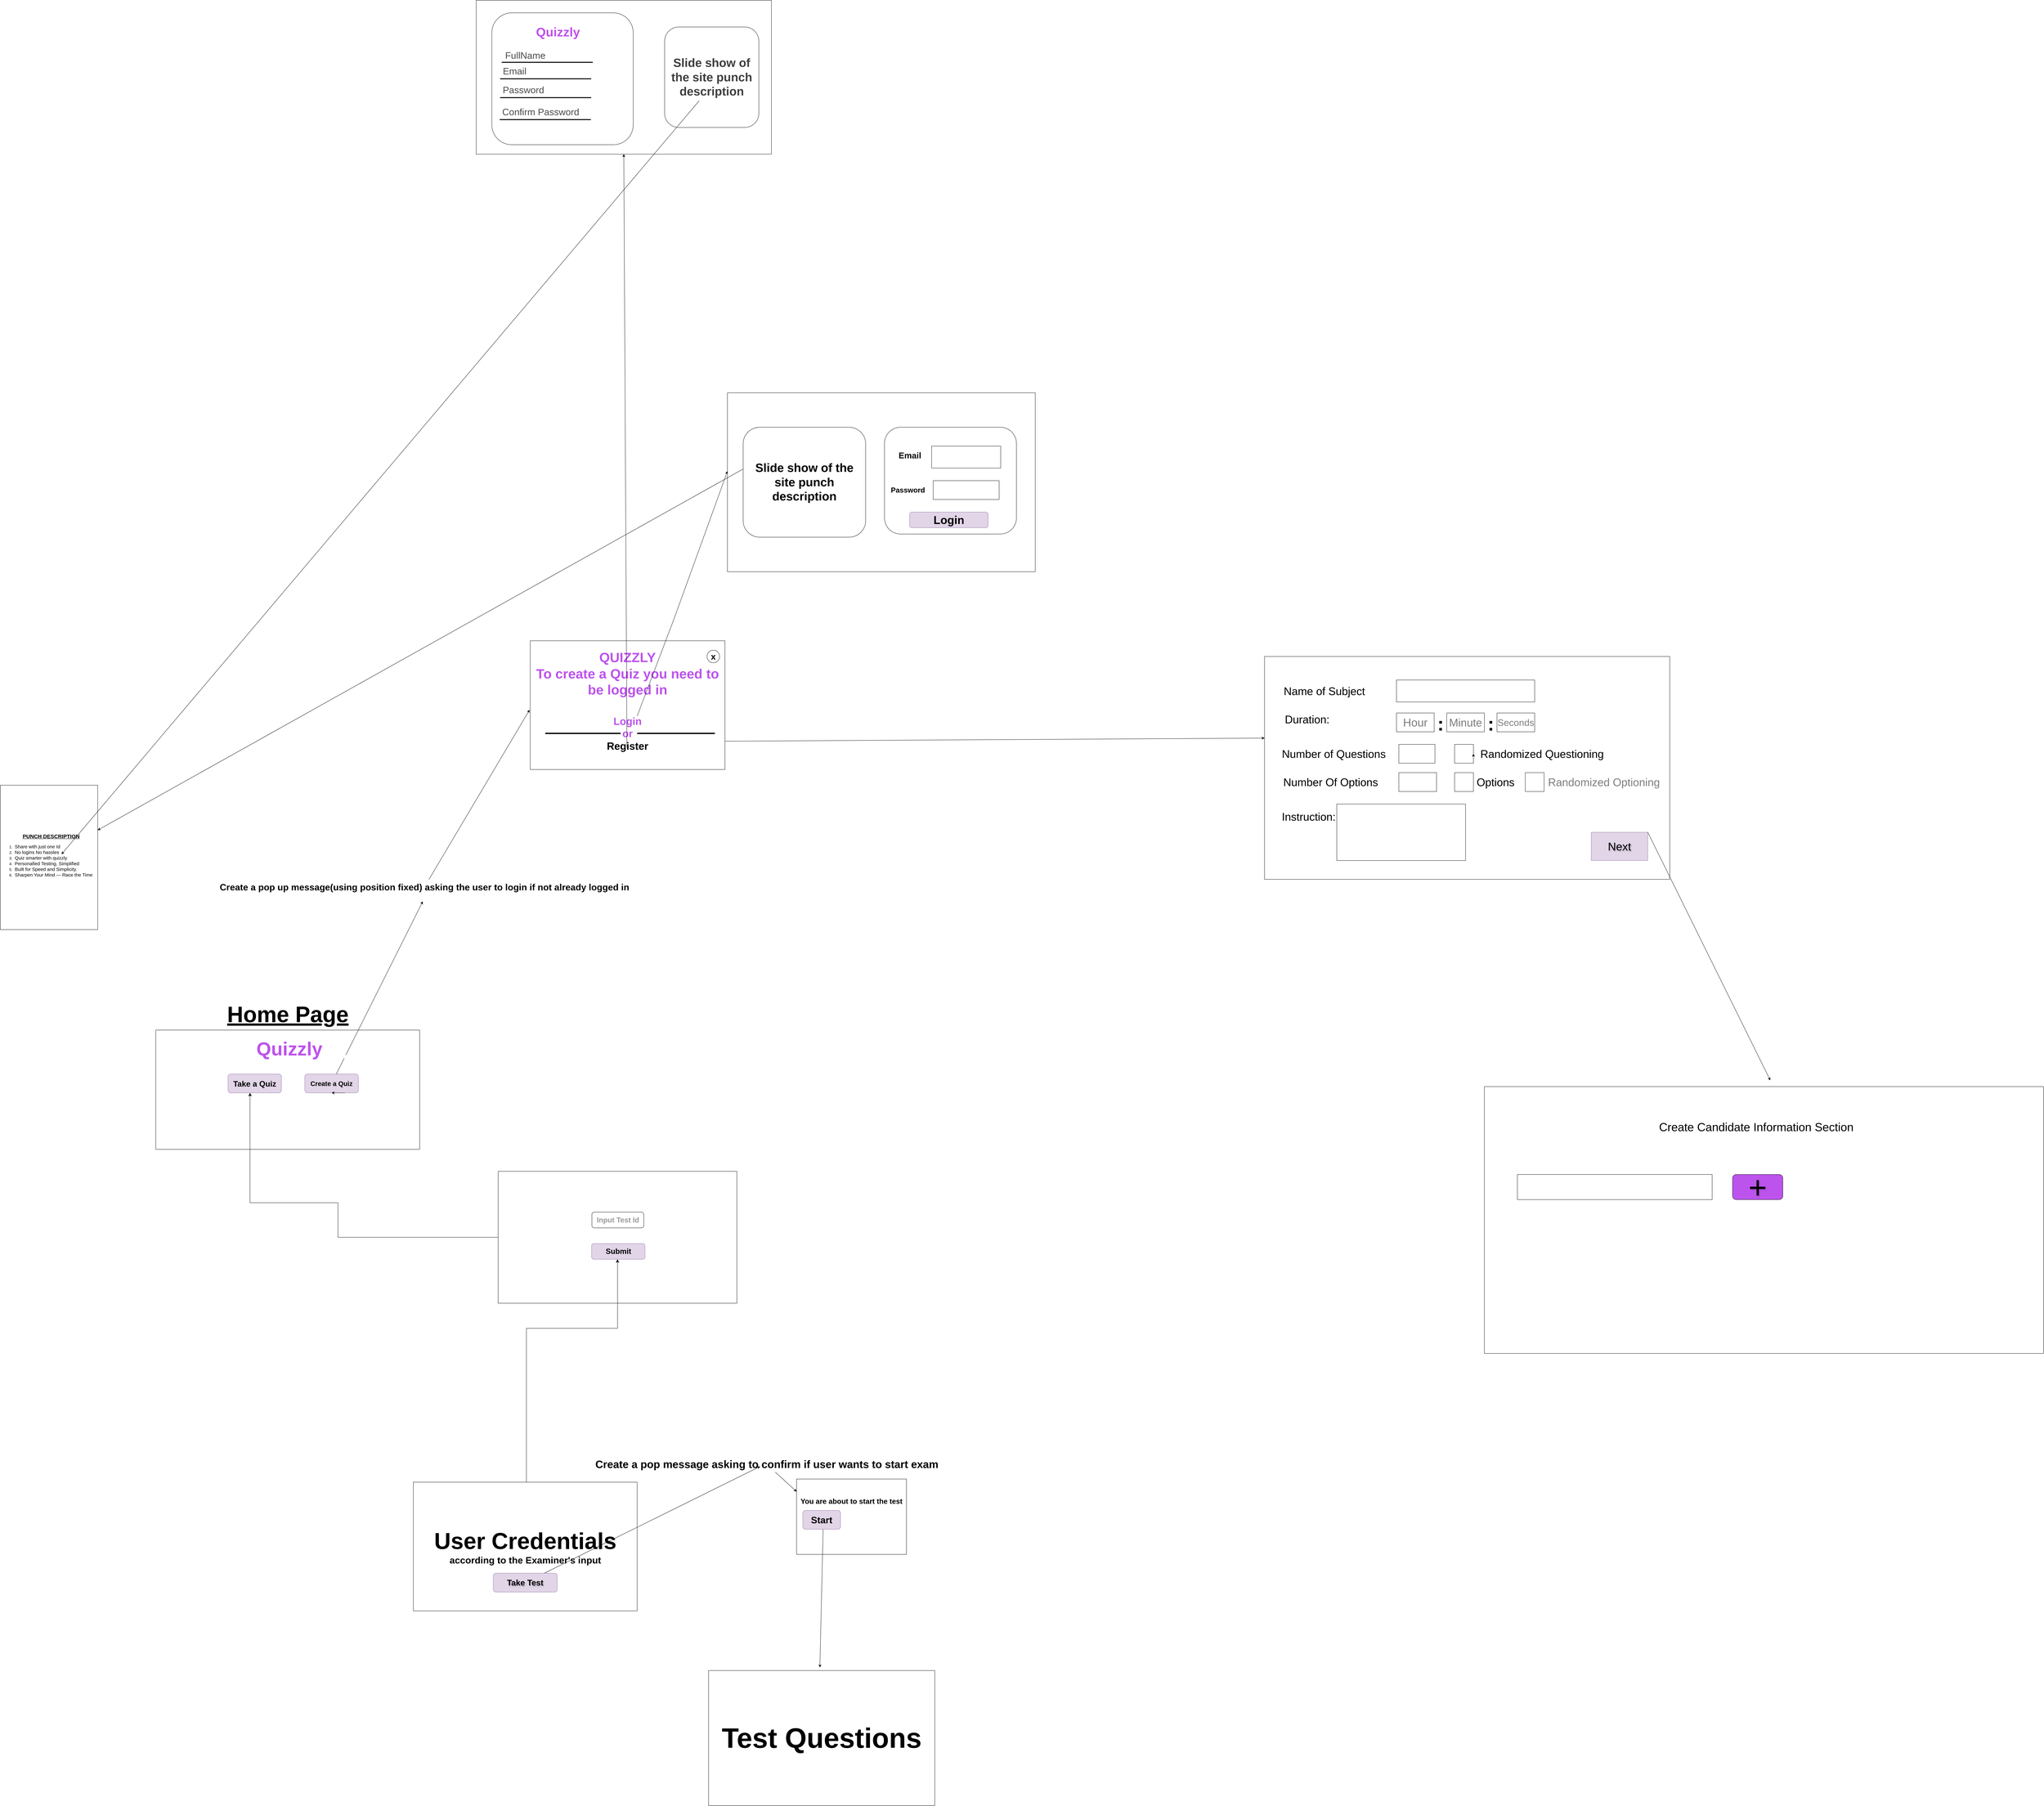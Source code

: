 <mxfile>
    <diagram id="FtZwuHDRZwKv884Sw9SH" name="Page-1">
        <mxGraphModel dx="2177" dy="4640" grid="1" gridSize="10" guides="1" tooltips="1" connect="1" arrows="1" fold="1" page="1" pageScale="1" pageWidth="850" pageHeight="1100" math="0" shadow="0">
            <root>
                <mxCell id="0"/>
                <mxCell id="1" parent="0"/>
                <mxCell id="2" value="" style="rounded=0;whiteSpace=wrap;html=1;" parent="1" vertex="1">
                    <mxGeometry x="70.01" y="90" width="840" height="380" as="geometry"/>
                </mxCell>
                <mxCell id="3" value="Take a Quiz" style="rounded=1;whiteSpace=wrap;html=1;fillColor=#e1d5e7;strokeColor=#9673a6;fontStyle=1;fontSize=25;" parent="1" vertex="1">
                    <mxGeometry x="300" y="230" width="170" height="60" as="geometry"/>
                </mxCell>
                <mxCell id="61" value="" style="edgeStyle=none;html=1;" parent="1" source="4" edge="1">
                    <mxGeometry relative="1" as="geometry">
                        <mxPoint x="920" y="-319.768" as="targetPoint"/>
                    </mxGeometry>
                </mxCell>
                <mxCell id="4" value="Create a Quiz" style="rounded=1;whiteSpace=wrap;html=1;fillColor=#e1d5e7;strokeColor=#9673a6;fontStyle=1;fontSize=21;" parent="1" vertex="1">
                    <mxGeometry x="544.38" y="230" width="170.62" height="60" as="geometry"/>
                </mxCell>
                <mxCell id="31" value="&lt;span&gt;&lt;b&gt;Quizzly&lt;/b&gt;&lt;/span&gt;" style="rounded=0;whiteSpace=wrap;html=1;dashed=1;dashPattern=1 4;strokeColor=none;glass=0;fontColor=#BD53ED;fontSize=60;labelBorderColor=none;" parent="1" vertex="1">
                    <mxGeometry x="316.25" y="120" width="358.75" height="60" as="geometry"/>
                </mxCell>
                <mxCell id="34" value="" style="edgeStyle=segmentEdgeStyle;endArrow=classic;html=1;curved=0;rounded=0;endSize=8;startSize=8;" parent="1" edge="1">
                    <mxGeometry width="50" height="50" relative="1" as="geometry">
                        <mxPoint x="1160" y="750" as="sourcePoint"/>
                        <mxPoint x="370" y="290" as="targetPoint"/>
                        <Array as="points">
                            <mxPoint x="650" y="640"/>
                            <mxPoint x="370" y="640"/>
                        </Array>
                    </mxGeometry>
                </mxCell>
                <mxCell id="36" value="" style="rounded=0;whiteSpace=wrap;html=1;" parent="1" vertex="1">
                    <mxGeometry x="1160" y="540" width="760" height="420" as="geometry"/>
                </mxCell>
                <mxCell id="37" value="&lt;b&gt;&lt;font style=&quot;font-size: 23px;&quot;&gt;Input Test Id&lt;/font&gt;&lt;/b&gt;" style="rounded=1;html=1;labelBorderColor=none;whiteSpace=wrap;textOpacity=40;" parent="1" vertex="1">
                    <mxGeometry x="1458.5" y="670" width="165" height="50" as="geometry"/>
                </mxCell>
                <mxCell id="38" value="&lt;span style=&quot;font-size: 24px;&quot;&gt;&lt;b&gt;Submit&lt;/b&gt;&lt;/span&gt;" style="rounded=1;whiteSpace=wrap;html=1;fillColor=#e1d5e7;strokeColor=#9673a6;" parent="1" vertex="1">
                    <mxGeometry x="1457.5" y="770" width="170" height="50" as="geometry"/>
                </mxCell>
                <mxCell id="40" value="" style="edgeStyle=segmentEdgeStyle;endArrow=classic;html=1;curved=0;rounded=0;endSize=8;startSize=8;" parent="1" edge="1">
                    <mxGeometry width="50" height="50" relative="1" as="geometry">
                        <mxPoint x="1250" y="1532.792" as="sourcePoint"/>
                        <mxPoint x="1540" y="820" as="targetPoint"/>
                        <Array as="points">
                            <mxPoint x="1540" y="1040"/>
                        </Array>
                    </mxGeometry>
                </mxCell>
                <mxCell id="43" value="&lt;font style=&quot;&quot;&gt;&lt;b style=&quot;&quot;&gt;&lt;span style=&quot;font-size: 73px;&quot;&gt;User Credentials&lt;/span&gt;&lt;br&gt;&lt;font style=&quot;font-size: 30px;&quot;&gt;according to the Examiner&#39;s input&lt;/font&gt;&lt;/b&gt;&lt;/font&gt;" style="rounded=0;whiteSpace=wrap;html=1;" parent="1" vertex="1">
                    <mxGeometry x="890" y="1530" width="712.5" height="410" as="geometry"/>
                </mxCell>
                <mxCell id="47" value="&lt;font style=&quot;font-size: 71px;&quot;&gt;&lt;b&gt;&lt;u&gt;Home Page&lt;/u&gt;&lt;/b&gt;&lt;/font&gt;" style="text;html=1;align=center;verticalAlign=middle;resizable=0;points=[];autosize=1;strokeColor=none;fillColor=none;" parent="1" vertex="1">
                    <mxGeometry x="285.01" y="-10" width="410" height="100" as="geometry"/>
                </mxCell>
                <mxCell id="52" style="edgeStyle=none;html=1;fontStyle=1;fontSize=18;" parent="1" source="48" edge="1">
                    <mxGeometry relative="1" as="geometry">
                        <mxPoint x="1994.022" y="1480" as="targetPoint"/>
                    </mxGeometry>
                </mxCell>
                <mxCell id="48" value="&lt;font style=&quot;font-size: 26px;&quot;&gt;Take Test&lt;/font&gt;" style="rounded=1;whiteSpace=wrap;html=1;textShadow=1;fillColor=#e1d5e7;strokeColor=#9673a6;fontStyle=1" parent="1" vertex="1">
                    <mxGeometry x="1144.38" y="1820" width="203.75" height="60" as="geometry"/>
                </mxCell>
                <mxCell id="54" style="edgeStyle=none;html=1;" parent="1" source="53" edge="1">
                    <mxGeometry relative="1" as="geometry">
                        <mxPoint x="2110" y="1560.0" as="targetPoint"/>
                    </mxGeometry>
                </mxCell>
                <mxCell id="53" value="&lt;font style=&quot;font-size: 34px;&quot;&gt;&lt;b&gt;Create a pop message asking to confirm if user wants to start exam&lt;/b&gt;&lt;/font&gt;" style="text;html=1;align=center;verticalAlign=middle;resizable=0;points=[];autosize=1;strokeColor=none;fillColor=none;labelPosition=center;verticalLabelPosition=middle;fontSize=13;" parent="1" vertex="1">
                    <mxGeometry x="1455" y="1448" width="1120" height="50" as="geometry"/>
                </mxCell>
                <mxCell id="55" value="&lt;font style=&quot;font-size: 23px;&quot;&gt;&lt;b style=&quot;&quot;&gt;You are about to start the test&lt;/b&gt;&lt;/font&gt;&lt;div&gt;&lt;br&gt;&lt;/div&gt;&lt;div&gt;&lt;font style=&quot;font-size: 23px;&quot;&gt;&lt;b style=&quot;&quot;&gt;&lt;br&gt;&lt;/b&gt;&lt;/font&gt;&lt;/div&gt;&lt;div&gt;&lt;font style=&quot;font-size: 23px;&quot;&gt;&lt;b style=&quot;&quot;&gt;&lt;br&gt;&lt;/b&gt;&lt;/font&gt;&lt;/div&gt;&lt;div&gt;&lt;br&gt;&lt;/div&gt;&lt;div&gt;&lt;br&gt;&lt;/div&gt;" style="rounded=0;whiteSpace=wrap;html=1;" parent="1" vertex="1">
                    <mxGeometry x="2110" y="1520" width="350" height="240" as="geometry"/>
                </mxCell>
                <mxCell id="57" style="edgeStyle=none;html=1;" parent="1" edge="1">
                    <mxGeometry relative="1" as="geometry">
                        <mxPoint x="2184.226" y="2120" as="targetPoint"/>
                        <mxPoint x="2194.558" y="1680" as="sourcePoint"/>
                    </mxGeometry>
                </mxCell>
                <mxCell id="56" value="&lt;font style=&quot;font-size: 30px;&quot;&gt;&lt;b&gt;Start&lt;/b&gt;&lt;/font&gt;" style="rounded=1;whiteSpace=wrap;html=1;fillColor=#e1d5e7;strokeColor=#9673a6;" parent="1" vertex="1">
                    <mxGeometry x="2130" y="1620" width="120" height="60" as="geometry"/>
                </mxCell>
                <mxCell id="59" value="&lt;b&gt;&lt;font style=&quot;font-size: 89px;&quot;&gt;Test Questions&lt;/font&gt;&lt;/b&gt;" style="rounded=0;whiteSpace=wrap;html=1;" parent="1" vertex="1">
                    <mxGeometry x="1830" y="2130" width="720" height="430" as="geometry"/>
                </mxCell>
                <mxCell id="63" value="&lt;div style=&quot;text-align: center;&quot;&gt;&lt;span style=&quot;background-color: transparent;&quot;&gt;&lt;font style=&quot;font-size: 17px;&quot;&gt;&amp;nbsp; &amp;nbsp; &amp;nbsp;&lt;b&gt;&lt;u&gt;PUNCH DESCRIPTION&lt;/u&gt;&lt;/b&gt;&lt;/font&gt;&lt;/span&gt;&lt;/div&gt;&lt;div style=&quot;&quot;&gt;&lt;ol&gt;&lt;li&gt;&lt;font style=&quot;font-size: 15px;&quot;&gt;&amp;nbsp;Share with just one Id&lt;/font&gt;&lt;/li&gt;&lt;li&gt;&lt;font style=&quot;font-size: 15px;&quot;&gt;&amp;nbsp;No logins No hassles&lt;/font&gt;&lt;/li&gt;&lt;li&gt;&lt;font style=&quot;font-size: 15px;&quot;&gt;&amp;nbsp;Quiz smarter with quizzly&lt;/font&gt;&lt;/li&gt;&lt;li&gt;&lt;font style=&quot;font-size: 15px;&quot;&gt;&amp;nbsp;Personafied Testing, Simplified&lt;/font&gt;&lt;/li&gt;&lt;li&gt;&lt;font style=&quot;font-size: 15px;&quot;&gt;&amp;nbsp;Built for Speed and Simplicity.&lt;br&gt;&lt;/font&gt;&lt;/li&gt;&lt;li&gt;&lt;font style=&quot;font-size: 15px;&quot;&gt;&lt;font style=&quot;&quot;&gt;&amp;nbsp;Sharpen Your Mind — Race the Time&lt;/font&gt;&amp;nbsp;&lt;/font&gt;&lt;/li&gt;&lt;/ol&gt;&lt;/div&gt;" style="whiteSpace=wrap;html=1;align=left;" parent="1" vertex="1">
                    <mxGeometry x="-425" y="-690" width="310" height="460" as="geometry"/>
                </mxCell>
                <mxCell id="66" style="edgeStyle=none;html=1;" parent="1" source="64" edge="1">
                    <mxGeometry relative="1" as="geometry">
                        <mxPoint x="1260" y="-930" as="targetPoint"/>
                    </mxGeometry>
                </mxCell>
                <mxCell id="64" value="&lt;font style=&quot;font-size: 29px;&quot;&gt;&lt;b style=&quot;&quot;&gt;Create a pop up message(using position fixed) asking the user to login if not already logged in&lt;/b&gt;&lt;/font&gt;" style="text;html=1;align=center;verticalAlign=middle;resizable=0;points=[];autosize=1;strokeColor=none;fillColor=none;" parent="1" vertex="1">
                    <mxGeometry x="260" y="-390" width="1330" height="50" as="geometry"/>
                </mxCell>
                <mxCell id="68" value="&lt;font style=&quot;font-size: 19px;&quot;&gt;&lt;b style=&quot;&quot;&gt;X&lt;/b&gt;&lt;/font&gt;" style="ellipse;whiteSpace=wrap;html=1;aspect=fixed;" parent="1" vertex="1">
                    <mxGeometry x="1830" y="-1090" width="30" height="30" as="geometry"/>
                </mxCell>
                <mxCell id="74" value="" style="shape=link;html=1;" parent="1" source="67" edge="1">
                    <mxGeometry width="100" relative="1" as="geometry">
                        <mxPoint x="1560" y="-840" as="sourcePoint"/>
                        <mxPoint x="1660" y="-840" as="targetPoint"/>
                        <Array as="points">
                            <mxPoint x="1610" y="-840"/>
                        </Array>
                    </mxGeometry>
                </mxCell>
                <mxCell id="75" value="" style="shape=link;html=1;" parent="1" target="67" edge="1">
                    <mxGeometry width="100" relative="1" as="geometry">
                        <mxPoint x="1560" y="-840" as="sourcePoint"/>
                        <mxPoint x="1660" y="-840" as="targetPoint"/>
                        <Array as="points"/>
                    </mxGeometry>
                </mxCell>
                <mxCell id="118" style="edgeStyle=none;html=1;exitX=1;exitY=1;exitDx=0;exitDy=0;fontSize=35;fontStyle=1" parent="1" edge="1">
                    <mxGeometry relative="1" as="geometry">
                        <mxPoint x="3600.003" y="-840" as="targetPoint"/>
                        <mxPoint x="1877.73" y="-830" as="sourcePoint"/>
                    </mxGeometry>
                </mxCell>
                <mxCell id="67" value="&lt;div&gt;&lt;b style=&quot;&quot;&gt;&lt;font style=&quot;color: rgb(189, 83, 237); font-size: 43px;&quot;&gt;&lt;br&gt;&lt;/font&gt;&lt;/b&gt;&lt;/div&gt;&lt;b style=&quot;&quot;&gt;&lt;font style=&quot;color: rgb(189, 83, 237); font-size: 43px;&quot;&gt;QUIZZLY&lt;/font&gt;&lt;/b&gt;&lt;div&gt;&lt;font color=&quot;#bd53ed&quot;&gt;&lt;span style=&quot;font-size: 43px;&quot;&gt;&lt;b&gt;To create a Quiz you need to be logged in&lt;/b&gt;&lt;/span&gt;&lt;/font&gt;&lt;/div&gt;&lt;div&gt;&lt;div&gt;&lt;br&gt;&lt;/div&gt;&lt;div&gt;&lt;font style=&quot;font-size: 33px; color: rgb(189, 83, 237);&quot;&gt;&lt;b&gt;&lt;br&gt;&lt;/b&gt;&lt;/font&gt;&lt;/div&gt;&lt;div&gt;&lt;font style=&quot;font-size: 33px; color: rgb(189, 83, 237);&quot;&gt;&lt;b&gt;Login&lt;/b&gt;&lt;/font&gt;&lt;/div&gt;&lt;div&gt;&lt;font style=&quot;font-size: 33px; color: rgb(189, 83, 237);&quot;&gt;&lt;b&gt;or&lt;/b&gt;&lt;/font&gt;&lt;/div&gt;&lt;div&gt;&lt;font style=&quot;font-size: 33px;&quot;&gt;&lt;b&gt;Register&lt;/b&gt;&lt;/font&gt;&lt;/div&gt;&lt;/div&gt;&lt;div&gt;&lt;font style=&quot;font-size: 33px;&quot;&gt;&lt;b&gt;&lt;br&gt;&lt;/b&gt;&lt;/font&gt;&lt;/div&gt;&lt;div&gt;&lt;font style=&quot;font-size: 33px;&quot;&gt;&lt;b&gt;&lt;br&gt;&lt;/b&gt;&lt;/font&gt;&lt;/div&gt;" style="whiteSpace=wrap;html=1;" parent="1" vertex="1">
                    <mxGeometry x="1262" y="-1150" width="620" height="410" as="geometry"/>
                </mxCell>
                <mxCell id="78" value="" style="line;strokeWidth=4;html=1;perimeter=backbonePerimeter;points=[];outlineConnect=0;" parent="1" vertex="1">
                    <mxGeometry x="1310" y="-860" width="240" height="10" as="geometry"/>
                </mxCell>
                <mxCell id="80" value="" style="line;strokeWidth=4;html=1;perimeter=backbonePerimeter;points=[];outlineConnect=0;" parent="1" vertex="1">
                    <mxGeometry x="1602.5" y="-860" width="247.5" height="10" as="geometry"/>
                </mxCell>
                <mxCell id="81" value="&lt;font style=&quot;font-size: 28px;&quot;&gt;&lt;b&gt;x&lt;/b&gt;&lt;/font&gt;" style="ellipse;whiteSpace=wrap;html=1;aspect=fixed;" parent="1" vertex="1">
                    <mxGeometry x="1825" y="-1120" width="40" height="40" as="geometry"/>
                </mxCell>
                <mxCell id="82" value="" style="endArrow=classic;html=1;" parent="1" edge="1">
                    <mxGeometry width="50" height="50" relative="1" as="geometry">
                        <mxPoint x="1602.5" y="-910" as="sourcePoint"/>
                        <mxPoint x="1890" y="-1690" as="targetPoint"/>
                        <Array as="points">
                            <mxPoint x="1720" y="-1220"/>
                        </Array>
                    </mxGeometry>
                </mxCell>
                <mxCell id="83" value="" style="rounded=0;whiteSpace=wrap;html=1;" parent="1" vertex="1">
                    <mxGeometry x="1890" y="-1940" width="980" height="570" as="geometry"/>
                </mxCell>
                <mxCell id="86" style="edgeStyle=none;html=1;" parent="1" target="63" edge="1">
                    <mxGeometry relative="1" as="geometry">
                        <mxPoint x="-90" y="-689.997" as="targetPoint"/>
                        <mxPoint x="1965.0" y="-1711.088" as="sourcePoint"/>
                    </mxGeometry>
                </mxCell>
                <mxCell id="84" value="&lt;font style=&quot;font-size: 38px;&quot;&gt;&lt;b&gt;Slide show of the site punch description&lt;/b&gt;&lt;/font&gt;" style="rounded=1;whiteSpace=wrap;html=1;" parent="1" vertex="1">
                    <mxGeometry x="1940" y="-1830" width="390" height="350" as="geometry"/>
                </mxCell>
                <mxCell id="85" value="&lt;div&gt;&lt;br&gt;&lt;/div&gt;&lt;div&gt;&lt;br&gt;&lt;/div&gt;&lt;div&gt;&lt;br&gt;&lt;/div&gt;&lt;div&gt;&lt;br&gt;&lt;/div&gt;&lt;div&gt;&lt;br&gt;&lt;/div&gt;" style="rounded=1;whiteSpace=wrap;html=1;" parent="1" vertex="1">
                    <mxGeometry x="2390" y="-1830" width="420" height="340" as="geometry"/>
                </mxCell>
                <mxCell id="87" value="" style="rounded=0;whiteSpace=wrap;html=1;" parent="1" vertex="1">
                    <mxGeometry x="2540" y="-1770" width="220" height="70" as="geometry"/>
                </mxCell>
                <mxCell id="88" value="" style="rounded=0;whiteSpace=wrap;html=1;" parent="1" vertex="1">
                    <mxGeometry x="2545" y="-1660" width="210" height="60" as="geometry"/>
                </mxCell>
                <mxCell id="91" value="&lt;font style=&quot;font-size: 27px;&quot;&gt;&lt;b&gt;Email&lt;/b&gt;&lt;/font&gt;" style="text;html=1;align=center;verticalAlign=middle;whiteSpace=wrap;rounded=0;" parent="1" vertex="1">
                    <mxGeometry x="2421" y="-1770" width="100" height="60" as="geometry"/>
                </mxCell>
                <mxCell id="92" value="&lt;font style=&quot;font-size: 23px;&quot;&gt;&lt;b&gt;Password&lt;/b&gt;&amp;nbsp;&amp;nbsp;&lt;/font&gt;" style="text;html=1;align=center;verticalAlign=middle;whiteSpace=wrap;rounded=0;" parent="1" vertex="1">
                    <mxGeometry x="2441" y="-1645" width="60" height="30" as="geometry"/>
                </mxCell>
                <mxCell id="93" value="&lt;font style=&quot;font-size: 36px;&quot;&gt;&lt;b&gt;Login&lt;/b&gt;&lt;/font&gt;" style="rounded=1;whiteSpace=wrap;html=1;fillColor=#e1d5e7;strokeColor=#9673a6;" parent="1" vertex="1">
                    <mxGeometry x="2470" y="-1560" width="250" height="50" as="geometry"/>
                </mxCell>
                <mxCell id="95" value="" style="edgeStyle=none;orthogonalLoop=1;jettySize=auto;html=1;" parent="1" edge="1">
                    <mxGeometry width="100" relative="1" as="geometry">
                        <mxPoint x="1570" y="-810" as="sourcePoint"/>
                        <mxPoint x="1560" y="-2700" as="targetPoint"/>
                        <Array as="points"/>
                    </mxGeometry>
                </mxCell>
                <mxCell id="97" value="" style="rounded=0;whiteSpace=wrap;html=1;" parent="1" vertex="1">
                    <mxGeometry x="1090" y="-3190" width="940" height="490" as="geometry"/>
                </mxCell>
                <mxCell id="98" value="" style="rounded=1;whiteSpace=wrap;html=1;" parent="1" vertex="1">
                    <mxGeometry x="1140" y="-3150" width="450" height="420" as="geometry"/>
                </mxCell>
                <mxCell id="99" value="&lt;b style=&quot;color: rgb(63, 63, 63); font-size: 38px;&quot;&gt;Slide show of the site punch description&lt;/b&gt;" style="rounded=1;whiteSpace=wrap;html=1;" parent="1" vertex="1">
                    <mxGeometry x="1690" y="-3105" width="300" height="320" as="geometry"/>
                </mxCell>
                <mxCell id="105" value="" style="endArrow=none;html=1;rounded=0;curved=0;strokeWidth=3;" parent="1" edge="1">
                    <mxGeometry width="50" height="50" relative="1" as="geometry">
                        <mxPoint x="1165" y="-2810" as="sourcePoint"/>
                        <mxPoint x="1455" y="-2810" as="targetPoint"/>
                    </mxGeometry>
                </mxCell>
                <mxCell id="106" value="" style="endArrow=none;html=1;rounded=0;curved=0;strokeWidth=3;" parent="1" edge="1">
                    <mxGeometry width="50" height="50" relative="1" as="geometry">
                        <mxPoint x="1166.25" y="-2880" as="sourcePoint"/>
                        <mxPoint x="1456.25" y="-2880" as="targetPoint"/>
                    </mxGeometry>
                </mxCell>
                <mxCell id="107" value="" style="endArrow=none;html=1;rounded=0;curved=0;strokeWidth=3;" parent="1" edge="1">
                    <mxGeometry width="50" height="50" relative="1" as="geometry">
                        <mxPoint x="1166.25" y="-2940" as="sourcePoint"/>
                        <mxPoint x="1456.25" y="-2940" as="targetPoint"/>
                    </mxGeometry>
                </mxCell>
                <mxCell id="108" value="" style="endArrow=none;html=1;rounded=0;curved=0;strokeWidth=3;" parent="1" edge="1">
                    <mxGeometry width="50" height="50" relative="1" as="geometry">
                        <mxPoint x="1171.25" y="-2992.5" as="sourcePoint"/>
                        <mxPoint x="1461.25" y="-2992.5" as="targetPoint"/>
                    </mxGeometry>
                </mxCell>
                <mxCell id="111" value="" style="endArrow=classic;html=1;entryX=0.629;entryY=0.478;entryDx=0;entryDy=0;entryPerimeter=0;" parent="1" target="63" edge="1">
                    <mxGeometry width="50" height="50" relative="1" as="geometry">
                        <mxPoint x="1800" y="-2870" as="sourcePoint"/>
                        <mxPoint x="1310" y="-2558.86" as="targetPoint"/>
                    </mxGeometry>
                </mxCell>
                <mxCell id="112" value="&lt;font style=&quot;font-size: 30px;&quot;&gt;FullName&lt;/font&gt;" style="text;html=1;align=center;verticalAlign=middle;resizable=0;points=[];autosize=1;strokeColor=none;fillColor=none;textOpacity=70;" parent="1" vertex="1">
                    <mxGeometry x="1171.26" y="-3040" width="150" height="50" as="geometry"/>
                </mxCell>
                <mxCell id="113" value="&lt;font style=&quot;font-size: 30px;&quot;&gt;Email&lt;/font&gt;" style="text;html=1;align=center;verticalAlign=middle;resizable=0;points=[];autosize=1;strokeColor=none;fillColor=none;textOpacity=70;" parent="1" vertex="1">
                    <mxGeometry x="1162" y="-2990" width="100" height="50" as="geometry"/>
                </mxCell>
                <mxCell id="115" value="&lt;font style=&quot;font-size: 30px;&quot;&gt;Password&lt;/font&gt;" style="text;html=1;align=center;verticalAlign=middle;resizable=0;points=[];autosize=1;strokeColor=none;fillColor=none;textOpacity=70;" parent="1" vertex="1">
                    <mxGeometry x="1160" y="-2930" width="160" height="50" as="geometry"/>
                </mxCell>
                <mxCell id="116" value="&lt;font style=&quot;font-size: 30px;&quot;&gt;Confirm Password&lt;/font&gt;" style="text;html=1;align=center;verticalAlign=middle;resizable=0;points=[];autosize=1;strokeColor=none;fillColor=none;labelBackgroundColor=default;labelBorderColor=none;textOpacity=70;" parent="1" vertex="1">
                    <mxGeometry x="1160" y="-2860" width="270" height="50" as="geometry"/>
                </mxCell>
                <mxCell id="117" value="&lt;font style=&quot;font-size: 40px;&quot;&gt;&lt;b&gt;Quizzly&lt;/b&gt;&lt;/font&gt;" style="text;html=1;align=center;verticalAlign=middle;resizable=0;points=[];autosize=1;fontColor=#BF51ED;labelBorderColor=none;labelBackgroundColor=none;" parent="1" vertex="1">
                    <mxGeometry x="1270" y="-3120" width="160" height="60" as="geometry"/>
                </mxCell>
                <mxCell id="119" value="" style="whiteSpace=wrap;html=1;" parent="1" vertex="1">
                    <mxGeometry x="3600" y="-1100" width="1290" height="710" as="geometry"/>
                </mxCell>
                <mxCell id="120" value="&lt;font style=&quot;font-size: 35px;&quot;&gt;Name of Subject&lt;/font&gt;" style="text;html=1;align=center;verticalAlign=middle;resizable=0;points=[];autosize=1;strokeColor=none;fillColor=none;" parent="1" vertex="1">
                    <mxGeometry x="3650" y="-1020" width="280" height="60" as="geometry"/>
                </mxCell>
                <mxCell id="121" value="" style="whiteSpace=wrap;html=1;" parent="1" vertex="1">
                    <mxGeometry x="4020" y="-1025" width="440" height="70" as="geometry"/>
                </mxCell>
                <mxCell id="122" value="&lt;font style=&quot;font-size: 35px;&quot;&gt;Number of Questions&lt;/font&gt;" style="text;html=1;align=center;verticalAlign=middle;resizable=0;points=[];autosize=1;strokeColor=none;fillColor=none;" parent="1" vertex="1">
                    <mxGeometry x="3645" y="-820" width="350" height="60" as="geometry"/>
                </mxCell>
                <mxCell id="123" value="" style="whiteSpace=wrap;html=1;" parent="1" vertex="1">
                    <mxGeometry x="4027.5" y="-820" width="115" height="60" as="geometry"/>
                </mxCell>
                <mxCell id="127" value="&lt;font style=&quot;font-size: 35px;&quot;&gt;Randomized Questioning&lt;/font&gt;" style="text;html=1;align=center;verticalAlign=middle;resizable=0;points=[];autosize=1;strokeColor=none;fillColor=none;" parent="1" vertex="1">
                    <mxGeometry x="4273" y="-820" width="420" height="60" as="geometry"/>
                </mxCell>
                <mxCell id="130" value="&lt;font style=&quot;font-size: 35px;&quot;&gt;Randomized Optioning&lt;/font&gt;" style="text;html=1;align=center;verticalAlign=middle;resizable=0;points=[];autosize=1;strokeColor=none;fillColor=none;textOpacity=50;" parent="1" vertex="1">
                    <mxGeometry x="4490" y="-730" width="380" height="60" as="geometry"/>
                </mxCell>
                <mxCell id="132" value="&lt;font style=&quot;font-size: 35px;&quot;&gt;Duration:&amp;nbsp;&lt;/font&gt;" style="text;html=1;align=center;verticalAlign=middle;resizable=0;points=[];autosize=1;strokeColor=none;fillColor=none;" parent="1" vertex="1">
                    <mxGeometry x="3650" y="-930" width="180" height="60" as="geometry"/>
                </mxCell>
                <mxCell id="133" value="&lt;font&gt;Hour&lt;/font&gt;" style="whiteSpace=wrap;html=1;fontSize=36;textOpacity=50;" parent="1" vertex="1">
                    <mxGeometry x="4020" y="-920" width="120" height="60" as="geometry"/>
                </mxCell>
                <mxCell id="134" value="Minute" style="whiteSpace=wrap;html=1;fontSize=35;textOpacity=50;" parent="1" vertex="1">
                    <mxGeometry x="4180" y="-920" width="120" height="60" as="geometry"/>
                </mxCell>
                <mxCell id="135" value="Seconds" style="whiteSpace=wrap;html=1;fontSize=30;textOpacity=50;" parent="1" vertex="1">
                    <mxGeometry x="4340" y="-920" width="120" height="60" as="geometry"/>
                </mxCell>
                <mxCell id="139" value="&lt;font&gt;&lt;span&gt;:&lt;/span&gt;&lt;/font&gt;" style="text;html=1;align=center;verticalAlign=middle;resizable=0;points=[];autosize=1;strokeColor=none;fillColor=none;fontStyle=1;fontSize=60;" parent="1" vertex="1">
                    <mxGeometry x="4140" y="-930" width="40" height="90" as="geometry"/>
                </mxCell>
                <mxCell id="140" value="&lt;font&gt;&lt;span&gt;:&lt;/span&gt;&lt;/font&gt;" style="text;html=1;align=center;verticalAlign=middle;resizable=0;points=[];autosize=1;strokeColor=none;fillColor=none;fontStyle=1;fontSize=60;" parent="1" vertex="1">
                    <mxGeometry x="4300" y="-930" width="40" height="90" as="geometry"/>
                </mxCell>
                <mxCell id="144" value="&lt;font style=&quot;font-size: 35px;&quot;&gt;Instruction:&lt;/font&gt;" style="text;html=1;align=center;verticalAlign=middle;resizable=0;points=[];autosize=1;strokeColor=none;fillColor=none;" parent="1" vertex="1">
                    <mxGeometry x="3645" y="-620" width="190" height="60" as="geometry"/>
                </mxCell>
                <mxCell id="145" value="" style="whiteSpace=wrap;html=1;" parent="1" vertex="1">
                    <mxGeometry x="3830" y="-630" width="410" height="180" as="geometry"/>
                </mxCell>
                <mxCell id="148" value="" style="whiteSpace=wrap;html=1;textOpacity=50;" parent="1" vertex="1">
                    <mxGeometry x="4430" y="-730" width="60" height="60" as="geometry"/>
                </mxCell>
                <mxCell id="149" value="" style="whiteSpace=wrap;html=1;" parent="1" vertex="1">
                    <mxGeometry x="4205" y="-730" width="60" height="60" as="geometry"/>
                </mxCell>
                <mxCell id="150" value="" style="whiteSpace=wrap;html=1;" parent="1" vertex="1">
                    <mxGeometry x="4205" y="-820" width="60" height="60" as="geometry"/>
                </mxCell>
                <mxCell id="151" value="Options" style="text;html=1;align=center;verticalAlign=middle;resizable=0;points=[];autosize=1;strokeColor=none;fillColor=none;fontSize=35;" parent="1" vertex="1">
                    <mxGeometry x="4265" y="-730" width="140" height="60" as="geometry"/>
                </mxCell>
                <mxCell id="157" value="Next" style="whiteSpace=wrap;html=1;fontSize=36;labelBorderColor=none;textShadow=1;strokeColor=#9673a6;fillColor=#e1d5e7;" parent="1" vertex="1">
                    <mxGeometry x="4640" y="-540" width="180" height="90" as="geometry"/>
                </mxCell>
                <mxCell id="158" value="&lt;font style=&quot;font-size: 35px;&quot;&gt;Number Of Options&lt;/font&gt;" style="text;html=1;align=center;verticalAlign=middle;resizable=0;points=[];autosize=1;strokeColor=none;fillColor=none;opacity=50;" parent="1" vertex="1">
                    <mxGeometry x="3650" y="-730" width="320" height="60" as="geometry"/>
                </mxCell>
                <mxCell id="159" value="" style="whiteSpace=wrap;html=1;" parent="1" vertex="1">
                    <mxGeometry x="4027.5" y="-730" width="120" height="60" as="geometry"/>
                </mxCell>
                <mxCell id="162" style="edgeStyle=none;html=1;exitX=1;exitY=0.75;exitDx=0;exitDy=0;entryX=1;entryY=0.5;entryDx=0;entryDy=0;" parent="1" source="150" target="150" edge="1">
                    <mxGeometry relative="1" as="geometry"/>
                </mxCell>
                <mxCell id="168" value="" style="edgeStyle=none;html=1;exitX=1;exitY=0;exitDx=0;exitDy=0;" parent="1" source="157" edge="1">
                    <mxGeometry relative="1" as="geometry">
                        <mxPoint x="5210" y="250" as="targetPoint"/>
                        <mxPoint x="4820" y="-540" as="sourcePoint"/>
                    </mxGeometry>
                </mxCell>
                <mxCell id="167" value="" style="whiteSpace=wrap;html=1;" parent="1" vertex="1">
                    <mxGeometry x="4300" y="270" width="1780" height="850" as="geometry"/>
                </mxCell>
                <mxCell id="169" style="edgeStyle=none;html=1;exitX=0.75;exitY=1;exitDx=0;exitDy=0;entryX=0.5;entryY=1;entryDx=0;entryDy=0;" parent="1" source="4" target="4" edge="1">
                    <mxGeometry relative="1" as="geometry"/>
                </mxCell>
                <mxCell id="170" value="" style="whiteSpace=wrap;html=1;" vertex="1" parent="1">
                    <mxGeometry x="4405" y="550" width="620" height="80" as="geometry"/>
                </mxCell>
                <mxCell id="172" value="+" style="rounded=1;whiteSpace=wrap;html=1;fontSize=100;textShadow=1;fillColor=#BD53ED;" vertex="1" parent="1">
                    <mxGeometry x="5090" y="550" width="160" height="80" as="geometry"/>
                </mxCell>
                <mxCell id="173" value="User credentials&lt;div&gt;&lt;br&gt;&lt;/div&gt;" style="text;html=1;align=center;verticalAlign=middle;resizable=0;points=[];autosize=1;strokeColor=none;fillColor=none;fontColor=none;noLabel=1;fontSize=55;" vertex="1" parent="1">
                    <mxGeometry x="3940" y="320" width="50" height="40" as="geometry"/>
                </mxCell>
                <mxCell id="174" value="&lt;span style=&quot;font-size: 37px;&quot;&gt;Create Candidate Information Section&lt;/span&gt;" style="text;html=1;align=center;verticalAlign=middle;resizable=0;points=[];autosize=1;strokeColor=none;fillColor=none;" vertex="1" parent="1">
                    <mxGeometry x="4845" y="370" width="640" height="60" as="geometry"/>
                </mxCell>
            </root>
        </mxGraphModel>
    </diagram>
</mxfile>